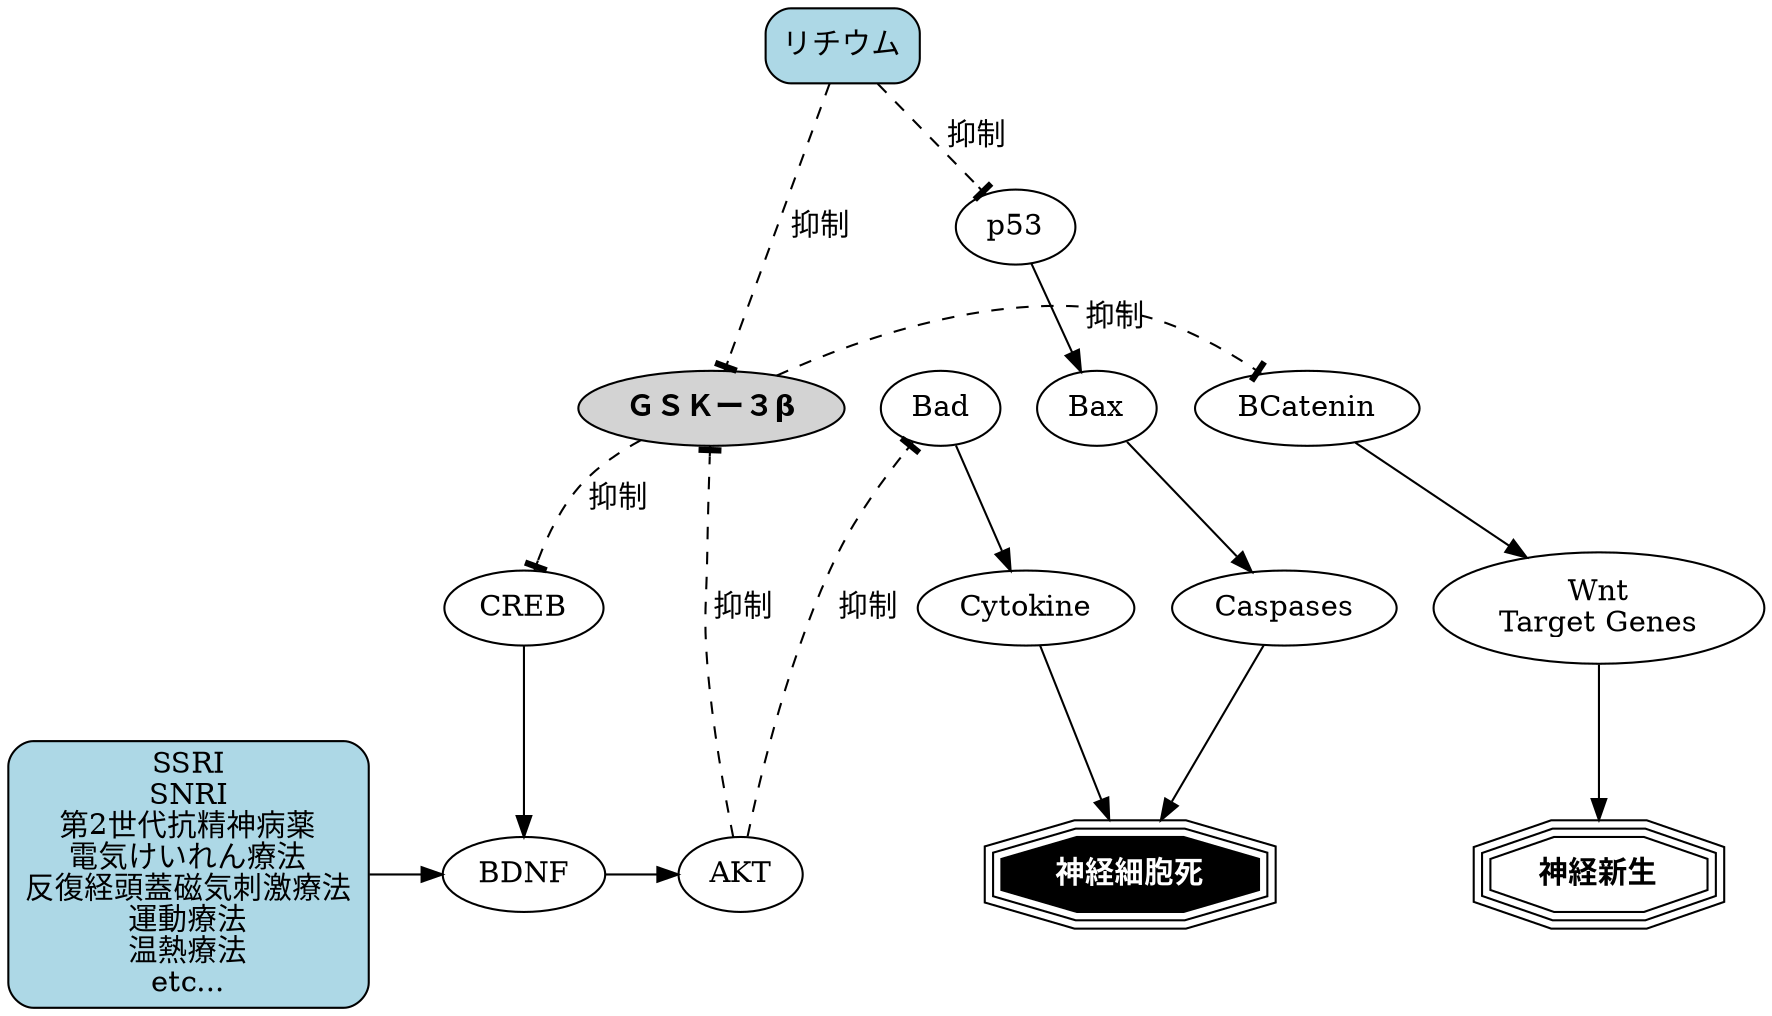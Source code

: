 digraph GSK {
	//GSK3B[label="ＧＳＫー３β\n(不活化したい)", fillcolor="lightgray", style="filled", fontcolor=black, fontname="Helvetica-Bold"];
	GSK3B[label="ＧＳＫー３β", fillcolor="lightgray", style="filled", fontcolor=black, fontname="Helvetica-Bold"];
	CREB;
	BDNF;
	AKT;
	{rank=max; AKT;}

	BCatenin;
	{rank=same; GSK3B; BCatenin;}

	Wnt [label="Wnt\nTarget Genes"]
	BCatenin -> Wnt;
	Neurogenesis [label="神経新生", shape=tripleoctagon, fontname="Helvetica-Bold"];
	Wnt -> Neurogenesis;

	Bad;
	Cytokine;

	Li [label="リチウム", shape=box,fillcolor=lightblue, style="filled, rounded"];
	{rank=min; Li;}

	p53;
	Bax;
	Caspases;
	Li -> p53 [label=" 抑制", arrowhead=tee, style="dashed"];
	p53 -> Bax;
	Bax -> Caspases;
	Caspases -> Apoptosis;

	SSRI[label="SSRI\nSNRI\n第2世代抗精神病薬\n電気けいれん療法\n反復経頭蓋磁気刺激療法\n運動療法\n温熱療法\netc...", shape=box,fillcolor=lightblue, style="filled, rounded"];
	//{rank=max; SSRI;}
	{rank=same; SSRI; BDNF; AKT;}
	SSRI -> BDNF;

	Apoptosis[label = "神経細胞死", shape=tripleoctagon, fillcolor=black, style="filled" fontcolor=white, fontname="Helvetica-Bold"];

	GSK3B -> CREB [label=" 抑制", arrowhead=tee, style=dashed];
	CREB -> BDNF;
	BDNF -> AKT;
	AKT -> GSK3B [label=" 抑制", arrowhead=tee, style=dashed];

	GSK3B -> BCatenin [label="抑制", arrowhead=tee, style=dashed];
	AKT -> Bad [label="抑制", arrowhead=tee, style=dashed];
	Bad -> Cytokine;
	Cytokine -> Apoptosis;

	Li -> GSK3B [label="抑制", arrowhead=tee, style=dashed];
}
